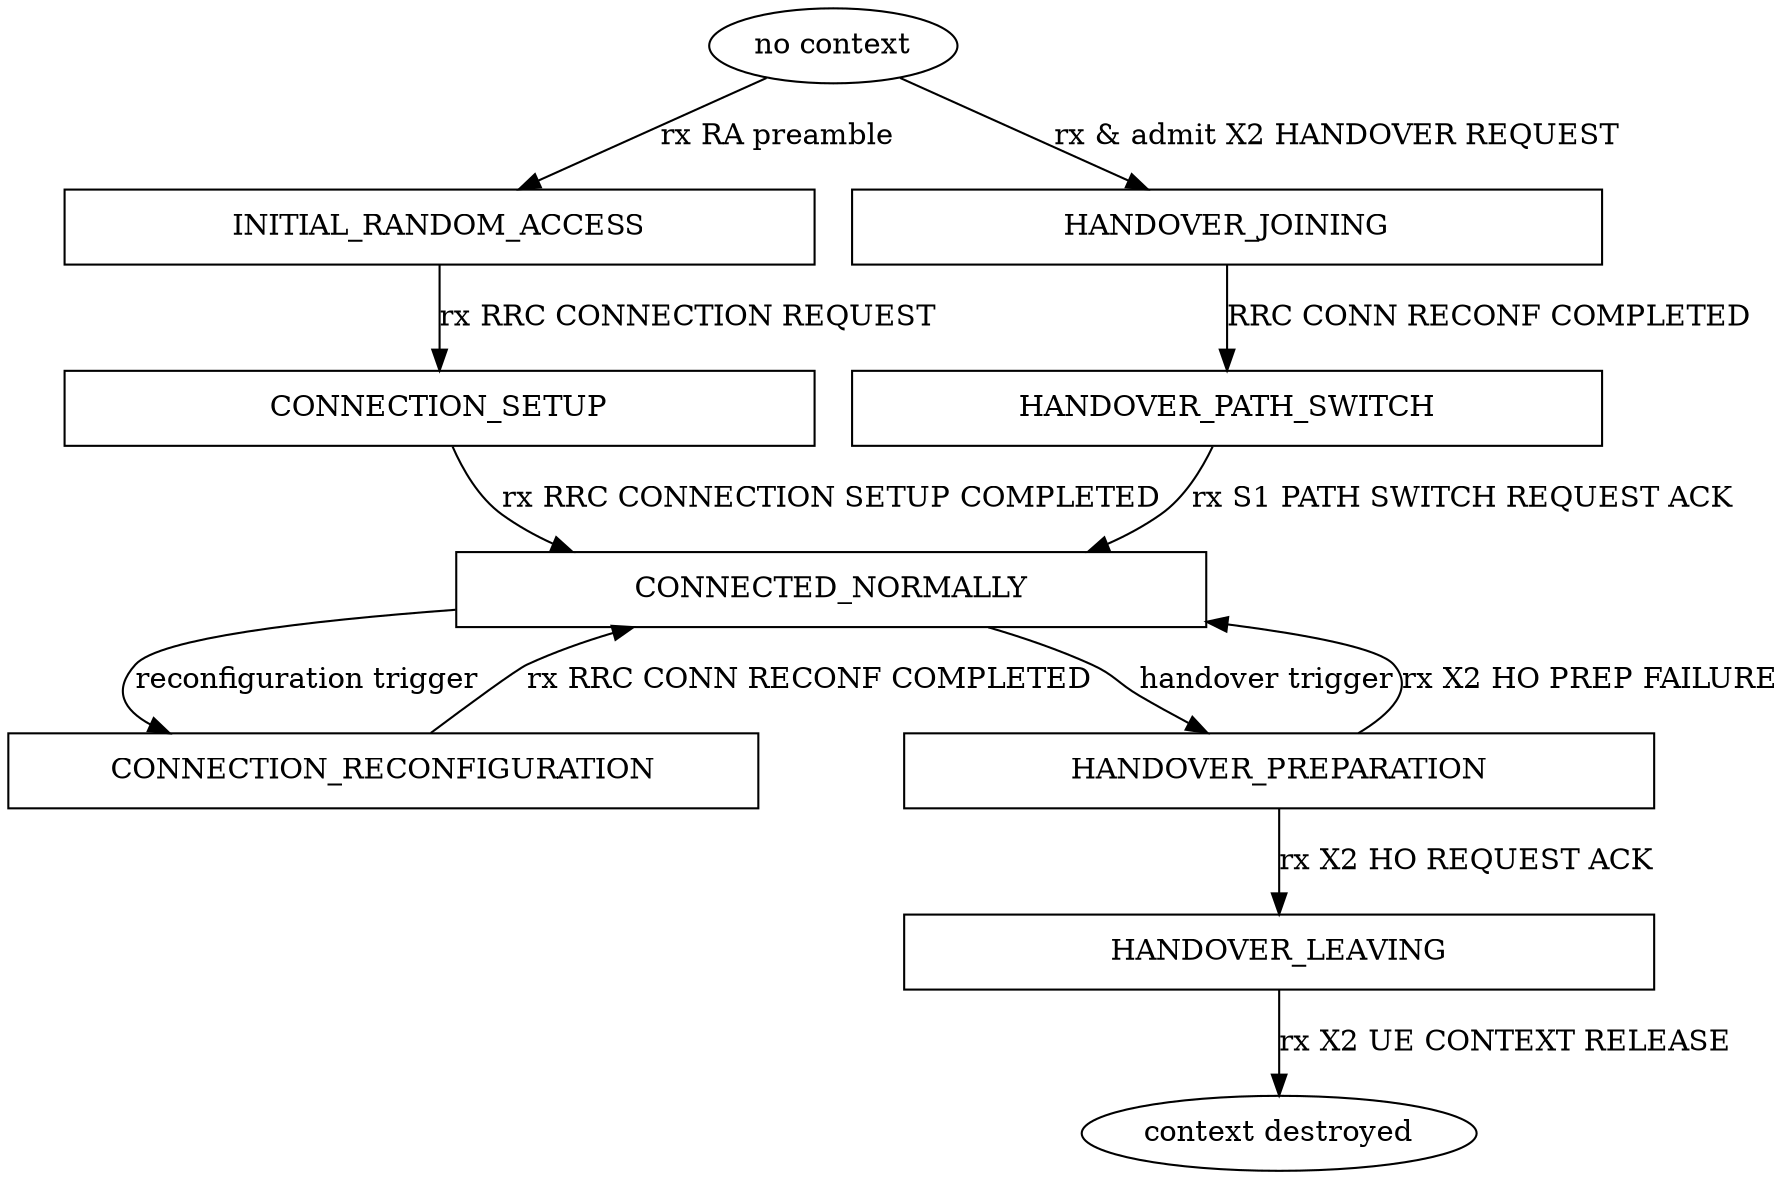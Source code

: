 digraph LteEnbRrcStates {

size="20,20"


NO_CONTEXT [shape="ellipse", label="no context"]
INITIAL_RANDOM_ACCESS  [shape="box",width=5]
CONNECTION_SETUP [shape="box",width=5] 
CONNECTED_NORMALLY [shape="box",width=5] 
CONNECTION_RECONFIGURATION [shape="box",width=5] 
HANDOVER_PREPARATION [shape="box",width=5] 
HANDOVER_JOINING [shape="box",width=5] 
HANDOVER_PATH_SWITCH [shape="box",width=5] 
HANDOVER_LEAVING [shape="box",width=5]
CONTEXT_DESTROYED [shape="ellipse", label="context destroyed"]

NO_CONTEXT -> INITIAL_RANDOM_ACCESS [label="rx RA preamble",labeldistance=0]
INITIAL_RANDOM_ACCESS -> CONNECTION_SETUP [label="rx RRC CONNECTION REQUEST"]
CONNECTION_SETUP -> CONNECTED_NORMALLY [label="rx RRC CONNECTION SETUP COMPLETED"]
CONNECTED_NORMALLY -> CONNECTION_RECONFIGURATION [label="reconfiguration trigger"]
CONNECTION_RECONFIGURATION -> CONNECTED_NORMALLY [label="rx RRC CONN RECONF COMPLETED"]
CONNECTED_NORMALLY -> HANDOVER_PREPARATION [label="handover trigger"]
HANDOVER_PREPARATION -> CONNECTED_NORMALLY [label="rx X2 HO PREP FAILURE"]
HANDOVER_PREPARATION -> HANDOVER_LEAVING [label="rx X2 HO REQUEST ACK"]
HANDOVER_LEAVING -> CONTEXT_DESTROYED [label="rx X2 UE CONTEXT RELEASE"]
NO_CONTEXT -> HANDOVER_JOINING [label="rx & admit X2 HANDOVER REQUEST"]
HANDOVER_JOINING -> HANDOVER_PATH_SWITCH [label="RRC CONN RECONF COMPLETED"]
HANDOVER_PATH_SWITCH -> CONNECTED_NORMALLY [label="rx S1 PATH SWITCH REQUEST ACK"]


}